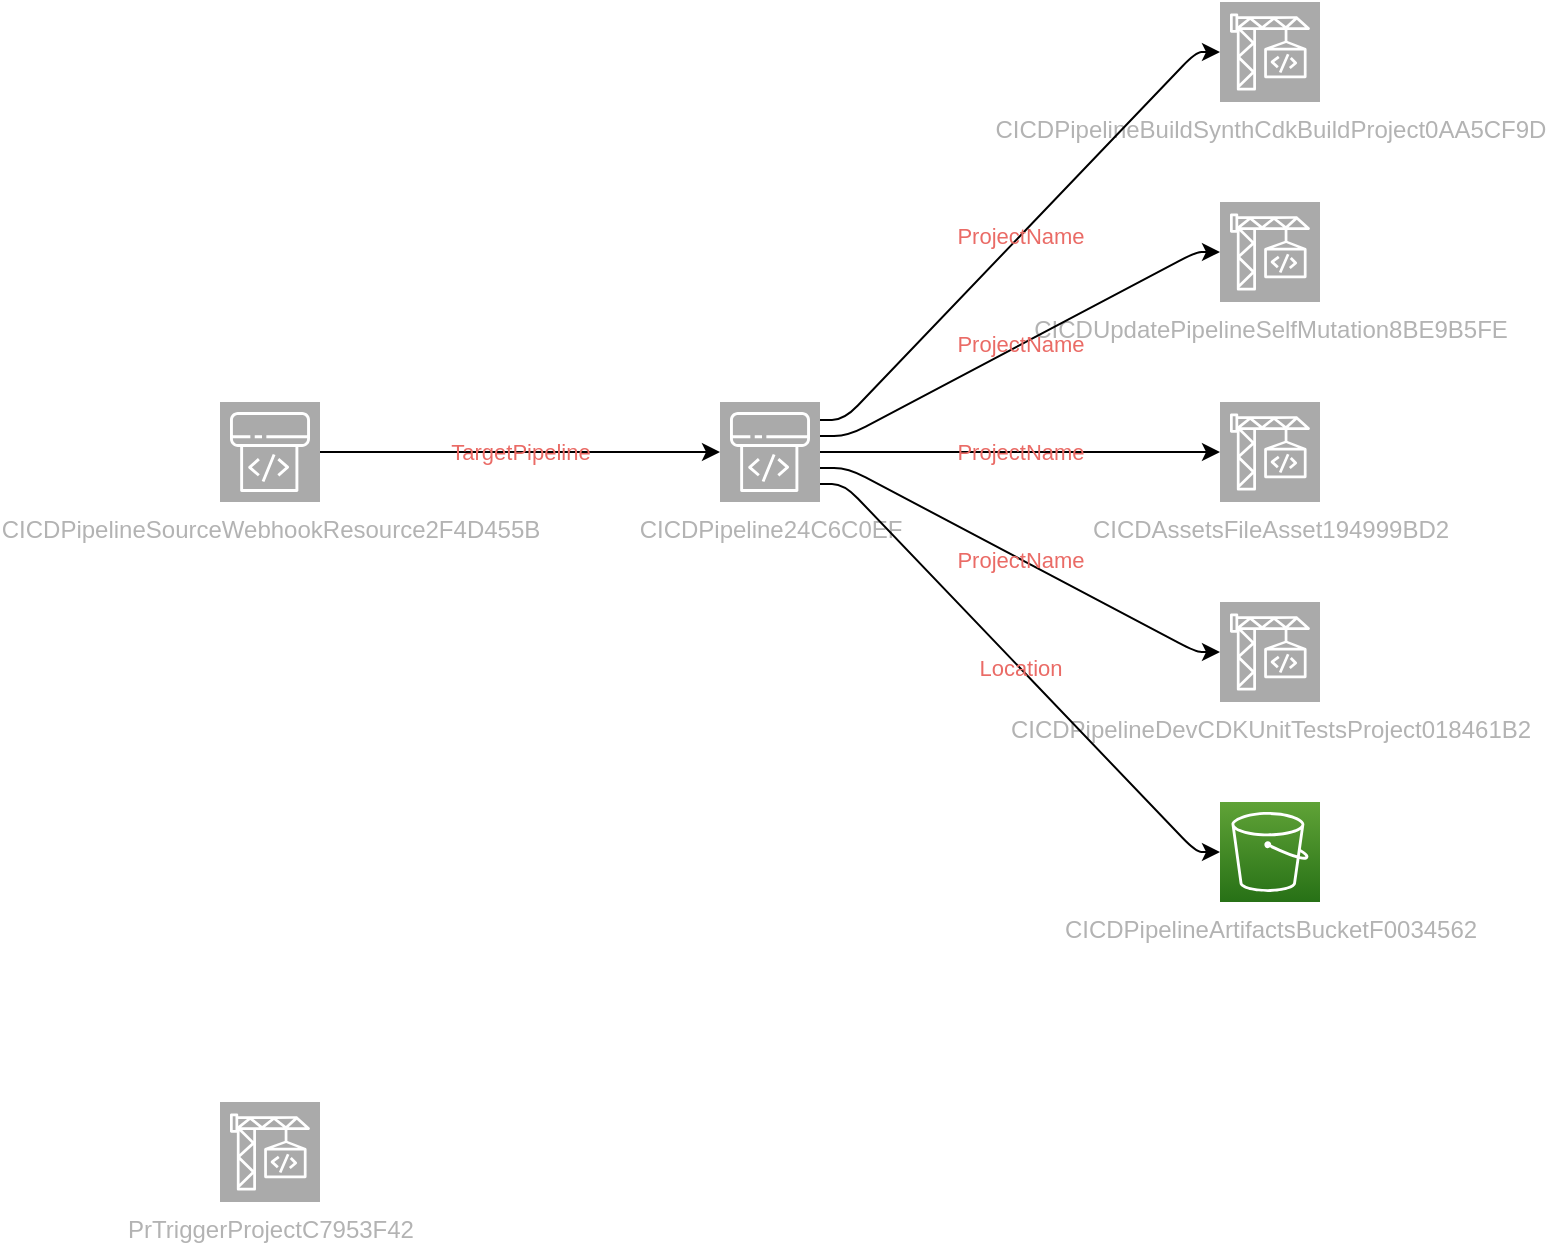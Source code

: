 <mxfile pages="2">
    <diagram id="diagramid" name="Diagram">
        <mxGraphModel dx="1773" dy="482" grid="1" gridSize="10" guides="1" tooltips="1" connect="1" arrows="1" fold="1" page="1" pageScale="1" pageWidth="850" pageHeight="1100" math="0" shadow="0">
            <root>
                <mxCell id="0"/>
                <mxCell id="1" parent="0"/>
                <mxCell id="4" value="PrTriggerProjectC7953F42" style="outlineConnect=0;fontColor=#B3B3B3;gradientColor=#aaaaaa;gradientDirection=north;fillColor=#aaaaaa;strokeColor=#ffffff;dashed=0;verticalLabelPosition=bottom;verticalAlign=top;align=center;html=1;fontSize=12;fontStyle=0;aspect=fixed;shape=mxgraph.aws4.resourceIcon;resIcon=mxgraph.aws4.codebuild;" parent="1" vertex="1">
                    <mxGeometry y="550" width="50" height="50" as="geometry"/>
                </mxCell>
                <mxCell id="7" value="CICDPipelineArtifactsBucketF0034562" style="outlineConnect=0;fontColor=#B3B3B3;gradientColor=#60A337;gradientDirection=north;fillColor=#277116;strokeColor=#ffffff;dashed=0;verticalLabelPosition=bottom;verticalAlign=top;align=center;html=1;fontSize=12;fontStyle=0;aspect=fixed;shape=mxgraph.aws4.resourceIcon;resIcon=mxgraph.aws4.s3;" parent="1" vertex="1">
                    <mxGeometry x="500" y="400" width="50" height="50" as="geometry"/>
                </mxCell>
                <mxCell id="10" value="CICDPipeline24C6C0EF" style="outlineConnect=0;fontColor=#B3B3B3;gradientColor=#aaaaaa;gradientDirection=north;fillColor=#aaaaaa;strokeColor=#ffffff;dashed=0;verticalLabelPosition=bottom;verticalAlign=top;align=center;html=1;fontSize=12;fontStyle=0;aspect=fixed;shape=mxgraph.aws4.resourceIcon;resIcon=mxgraph.aws4.codepipeline;" parent="1" vertex="1">
                    <mxGeometry x="250" y="200" width="50" height="50" as="geometry"/>
                </mxCell>
                <mxCell id="11" value="CICDPipelineSourceWebhookResource2F4D455B" style="outlineConnect=0;fontColor=#B3B3B3;gradientColor=#aaaaaa;gradientDirection=north;fillColor=#aaaaaa;strokeColor=#ffffff;dashed=0;verticalLabelPosition=bottom;verticalAlign=top;align=center;html=1;fontSize=12;fontStyle=0;aspect=fixed;shape=mxgraph.aws4.resourceIcon;resIcon=mxgraph.aws4.codepipeline;" parent="1" vertex="1">
                    <mxGeometry y="200" width="50" height="50" as="geometry"/>
                </mxCell>
                <mxCell id="16" value="CICDPipelineBuildSynthCdkBuildProject0AA5CF9D" style="outlineConnect=0;fontColor=#B3B3B3;gradientColor=#aaaaaa;gradientDirection=north;fillColor=#aaaaaa;strokeColor=#ffffff;dashed=0;verticalLabelPosition=bottom;verticalAlign=top;align=center;html=1;fontSize=12;fontStyle=0;aspect=fixed;shape=mxgraph.aws4.resourceIcon;resIcon=mxgraph.aws4.codebuild;" parent="1" vertex="1">
                    <mxGeometry x="500" width="50" height="50" as="geometry"/>
                </mxCell>
                <mxCell id="23" value="CICDPipelineDevCDKUnitTestsProject018461B2" style="outlineConnect=0;fontColor=#B3B3B3;gradientColor=#aaaaaa;gradientDirection=north;fillColor=#aaaaaa;strokeColor=#ffffff;dashed=0;verticalLabelPosition=bottom;verticalAlign=top;align=center;html=1;fontSize=12;fontStyle=0;aspect=fixed;shape=mxgraph.aws4.resourceIcon;resIcon=mxgraph.aws4.codebuild;" parent="1" vertex="1">
                    <mxGeometry x="500" y="300" width="50" height="50" as="geometry"/>
                </mxCell>
                <mxCell id="26" value="CICDUpdatePipelineSelfMutation8BE9B5FE" style="outlineConnect=0;fontColor=#B3B3B3;gradientColor=#aaaaaa;gradientDirection=north;fillColor=#aaaaaa;strokeColor=#ffffff;dashed=0;verticalLabelPosition=bottom;verticalAlign=top;align=center;html=1;fontSize=12;fontStyle=0;aspect=fixed;shape=mxgraph.aws4.resourceIcon;resIcon=mxgraph.aws4.codebuild;" parent="1" vertex="1">
                    <mxGeometry x="500" y="100" width="50" height="50" as="geometry"/>
                </mxCell>
                <mxCell id="29" value="CICDAssetsFileAsset194999BD2" style="outlineConnect=0;fontColor=#B3B3B3;gradientColor=#aaaaaa;gradientDirection=north;fillColor=#aaaaaa;strokeColor=#ffffff;dashed=0;verticalLabelPosition=bottom;verticalAlign=top;align=center;html=1;fontSize=12;fontStyle=0;aspect=fixed;shape=mxgraph.aws4.resourceIcon;resIcon=mxgraph.aws4.codebuild;" parent="1" vertex="1">
                    <mxGeometry x="500" y="200" width="50" height="50" as="geometry"/>
                </mxCell>
                <mxCell id="CICDPipelineBuildSynthCdkBuildProject0AA5CF9D|CICDPipeline24C6C0EF" value="ProjectName" style="edgeStyle=orthogonalEdgeStyle;rounded=1;orthogonalLoop=1;jettySize=auto;html=1;labelBackgroundColor=none;fontColor=#EA6B66;noEdgeStyle=1;orthogonal=1;" parent="1" source="10" target="16" edge="1">
                    <mxGeometry relative="1" as="geometry">
                        <Array as="points">
                            <mxPoint x="312" y="209"/>
                            <mxPoint x="488" y="25"/>
                        </Array>
                    </mxGeometry>
                </mxCell>
                <mxCell id="CICDUpdatePipelineSelfMutation8BE9B5FE|CICDPipeline24C6C0EF" value="ProjectName" style="edgeStyle=orthogonalEdgeStyle;rounded=1;orthogonalLoop=1;jettySize=auto;html=1;labelBackgroundColor=none;fontColor=#EA6B66;noEdgeStyle=1;orthogonal=1;" parent="1" source="10" target="26" edge="1">
                    <mxGeometry relative="1" as="geometry">
                        <Array as="points">
                            <mxPoint x="314" y="217"/>
                            <mxPoint x="488" y="125"/>
                        </Array>
                    </mxGeometry>
                </mxCell>
                <mxCell id="CICDAssetsFileAsset194999BD2|CICDPipeline24C6C0EF" value="ProjectName" style="edgeStyle=orthogonalEdgeStyle;rounded=1;orthogonalLoop=1;jettySize=auto;html=1;labelBackgroundColor=none;fontColor=#EA6B66;noEdgeStyle=1;orthogonal=1;" parent="1" source="10" target="29" edge="1">
                    <mxGeometry relative="1" as="geometry">
                        <Array as="points">
                            <mxPoint x="316" y="225"/>
                            <mxPoint x="488" y="225"/>
                        </Array>
                    </mxGeometry>
                </mxCell>
                <mxCell id="CICDPipelineDevCDKUnitTestsProject018461B2|CICDPipeline24C6C0EF" value="ProjectName" style="edgeStyle=orthogonalEdgeStyle;rounded=1;orthogonalLoop=1;jettySize=auto;html=1;labelBackgroundColor=none;fontColor=#EA6B66;noEdgeStyle=1;orthogonal=1;" parent="1" source="10" target="23" edge="1">
                    <mxGeometry relative="1" as="geometry">
                        <Array as="points">
                            <mxPoint x="314" y="233"/>
                            <mxPoint x="488" y="325"/>
                        </Array>
                    </mxGeometry>
                </mxCell>
                <mxCell id="CICDPipelineArtifactsBucketF0034562|CICDPipeline24C6C0EF" value="Location" style="edgeStyle=orthogonalEdgeStyle;rounded=1;orthogonalLoop=1;jettySize=auto;html=1;labelBackgroundColor=none;fontColor=#EA6B66;noEdgeStyle=1;orthogonal=1;" parent="1" source="10" target="7" edge="1">
                    <mxGeometry relative="1" as="geometry">
                        <Array as="points">
                            <mxPoint x="312" y="241"/>
                            <mxPoint x="488" y="425"/>
                        </Array>
                    </mxGeometry>
                </mxCell>
                <mxCell id="CICDPipeline24C6C0EF|CICDPipelineSourceWebhookResource2F4D455B" value="TargetPipeline" style="edgeStyle=orthogonalEdgeStyle;rounded=1;orthogonalLoop=1;jettySize=auto;html=1;labelBackgroundColor=none;fontColor=#EA6B66;noEdgeStyle=1;orthogonal=1;" parent="1" source="11" target="10" edge="1">
                    <mxGeometry relative="1" as="geometry">
                        <Array as="points">
                            <mxPoint x="62" y="225"/>
                            <mxPoint x="238" y="225"/>
                        </Array>
                    </mxGeometry>
                </mxCell>
            </root>
        </mxGraphModel>
    </diagram>
</mxfile>